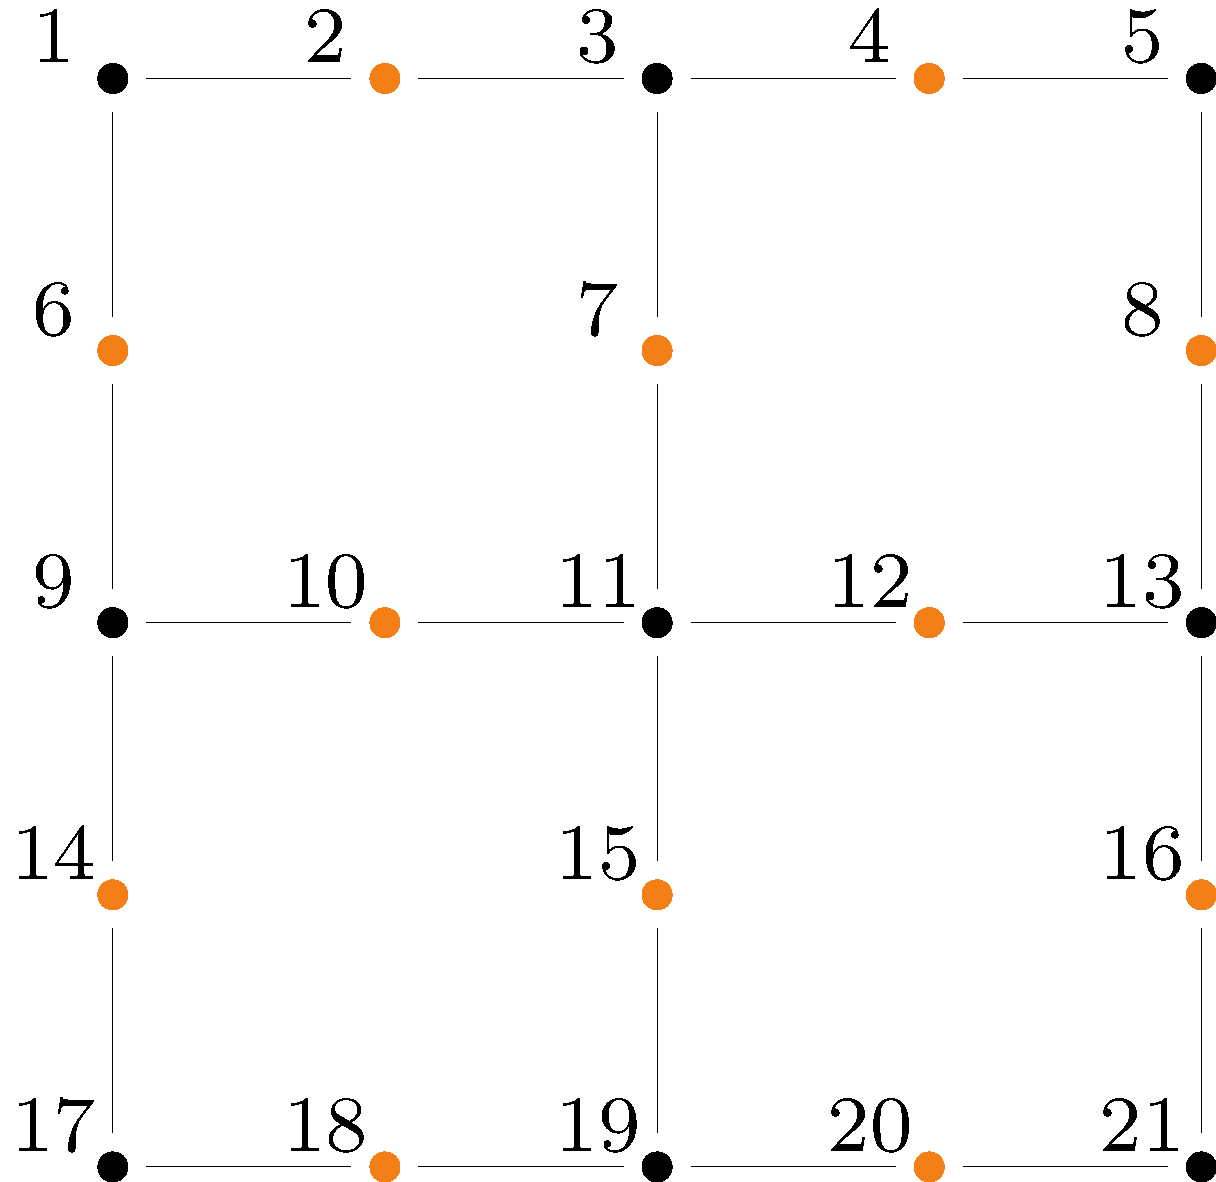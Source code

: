 settings.outformat = "png";
settings.render=10;
defaultpen(fontsize(10pt));
unitsize(3mm);
usepackage("amsfonts");

size(7cm);

string colour1 = "AD7A99"; // pink
string colour2 = "7CDEDC"; // light blue
string colour3 = "006F63"; // green
string colour4 = "F57F17"; //orange
string colour5 = "0F1980"; //purple
string colour6 = "C30934"; //red

pen fnt_size_A = fontsize(10pt);
pen fnt_size_dots = fontsize(8pt);
pen quantum_dot_colour = rgb("000000");
pen coupler_colour = rgb(colour4);

int lat_L = 5;
real lat_space = 3.2;
pair lat_label_gap = 0.7*(-1,+0.7);
int i_dot = 1;

real arrow_size = 1.6;
pen lw_arrows = linewidth(1.9pt);
pen lw_tunnellings = linewidth(0.1pt);
real arrow_head_size = 6;



// draw horizontal tunnellings
real tunnelling_line_gap = 0.4;
for (int i_x = 0; i_x < lat_L - 1; ++i_x)
{
    for (int i_y=0; i_y>-lat_L; i_y=i_y - 2)
    {
        pair spot = lat_space*(i_x, i_y);
        draw(spot+(tunnelling_line_gap,0)   -- spot+lat_space*(1,0)-(tunnelling_line_gap,0), p=rgb("000000")+lw_tunnellings);
    }

}

// draw vertical ltunnellings
for (int i_x = 0; i_x < lat_L ; i_x = i_x + 2)
{
     for (int i_y=0; i_y>-lat_L+1; --i_y)
    {
        pair spot = lat_space*(i_x, i_y);
        draw(spot-(0,tunnelling_line_gap)   -- spot-lat_space*(0,1)+(0,tunnelling_line_gap), p=rgb("000000")+lw_tunnellings);
    
    }

}

// draw arrows
// pair spot = lat_space*(2, -1);
// draw(spot - arrow_size*(0,-1)  -- spot+arrow_size*(0,-1), p=rgb(colour6)+lw_arrows, arrow=ArcArrows(SimpleHead, size=arrow_head_size));

// pair spot = lat_space*(2, -3);
// draw(spot - arrow_size*(0,-1)  -- spot+arrow_size*(0,-1), p=rgb(colour3)+lw_arrows, arrow=ArcArrows(SimpleHead, size=arrow_head_size));

// pair spot = lat_space*(1, -2);
// draw(spot - arrow_size*(0,-1)  -- spot+arrow_size*(0,-1), p=rgb(colour5)+lw_arrows, arrow=ArcArrows(SimpleHead, size=arrow_head_size));

// pair spot = lat_space*(3, -2);
// draw(spot - arrow_size*(0,-1)  -- spot+arrow_size*(0,-1), p=rgb(colour1)+lw_arrows, arrow=ArcArrows(SimpleHead, size=arrow_head_size));


// draw dots
for (int i_y=0; i_y>-lat_L; --i_y)
{ 
    for (int i_x = 0; i_x < lat_L; ++i_x)
    {
        if(i_y %2== 0) {
        // do all dots
            if(i_x %2 == 0){
                // quantum dot colour
                dot(lat_space*(i_x, i_y), p=quantum_dot_colour);
            } else {
                // coupler
                dot(lat_space*(i_x, i_y), p=coupler_colour);
            }
            // do label
            // if ((i_dot >=90 && i_dot <= 12) || (i_dot >=170 && i_dot <= 20) || (i_dot >=10 && i_dot <= 4) ) {
            //     label((string) i_dot, lat_space*(i_x, i_y) + lat_label_gap - (0,0.5), p=fnt_size_dots);

            // } else {
            //     label((string) i_dot,lat_space*(i_x, i_y) + lat_label_gap, p=fnt_size_dots);
            // }
            label((string) i_dot,lat_space*(i_x, i_y) + lat_label_gap, p=fnt_size_dots);
            i_dot = i_dot + 1;
            

        } else {
            if(i_x %2 ==0) {
                // all couplers
                dot(lat_space*(i_x, i_y), p=coupler_colour);

                label((string) i_dot, lat_space*(i_x, i_y) + lat_label_gap , p=fnt_size_dots);
                i_dot = i_dot + 1;

            }
        }
    }
}







